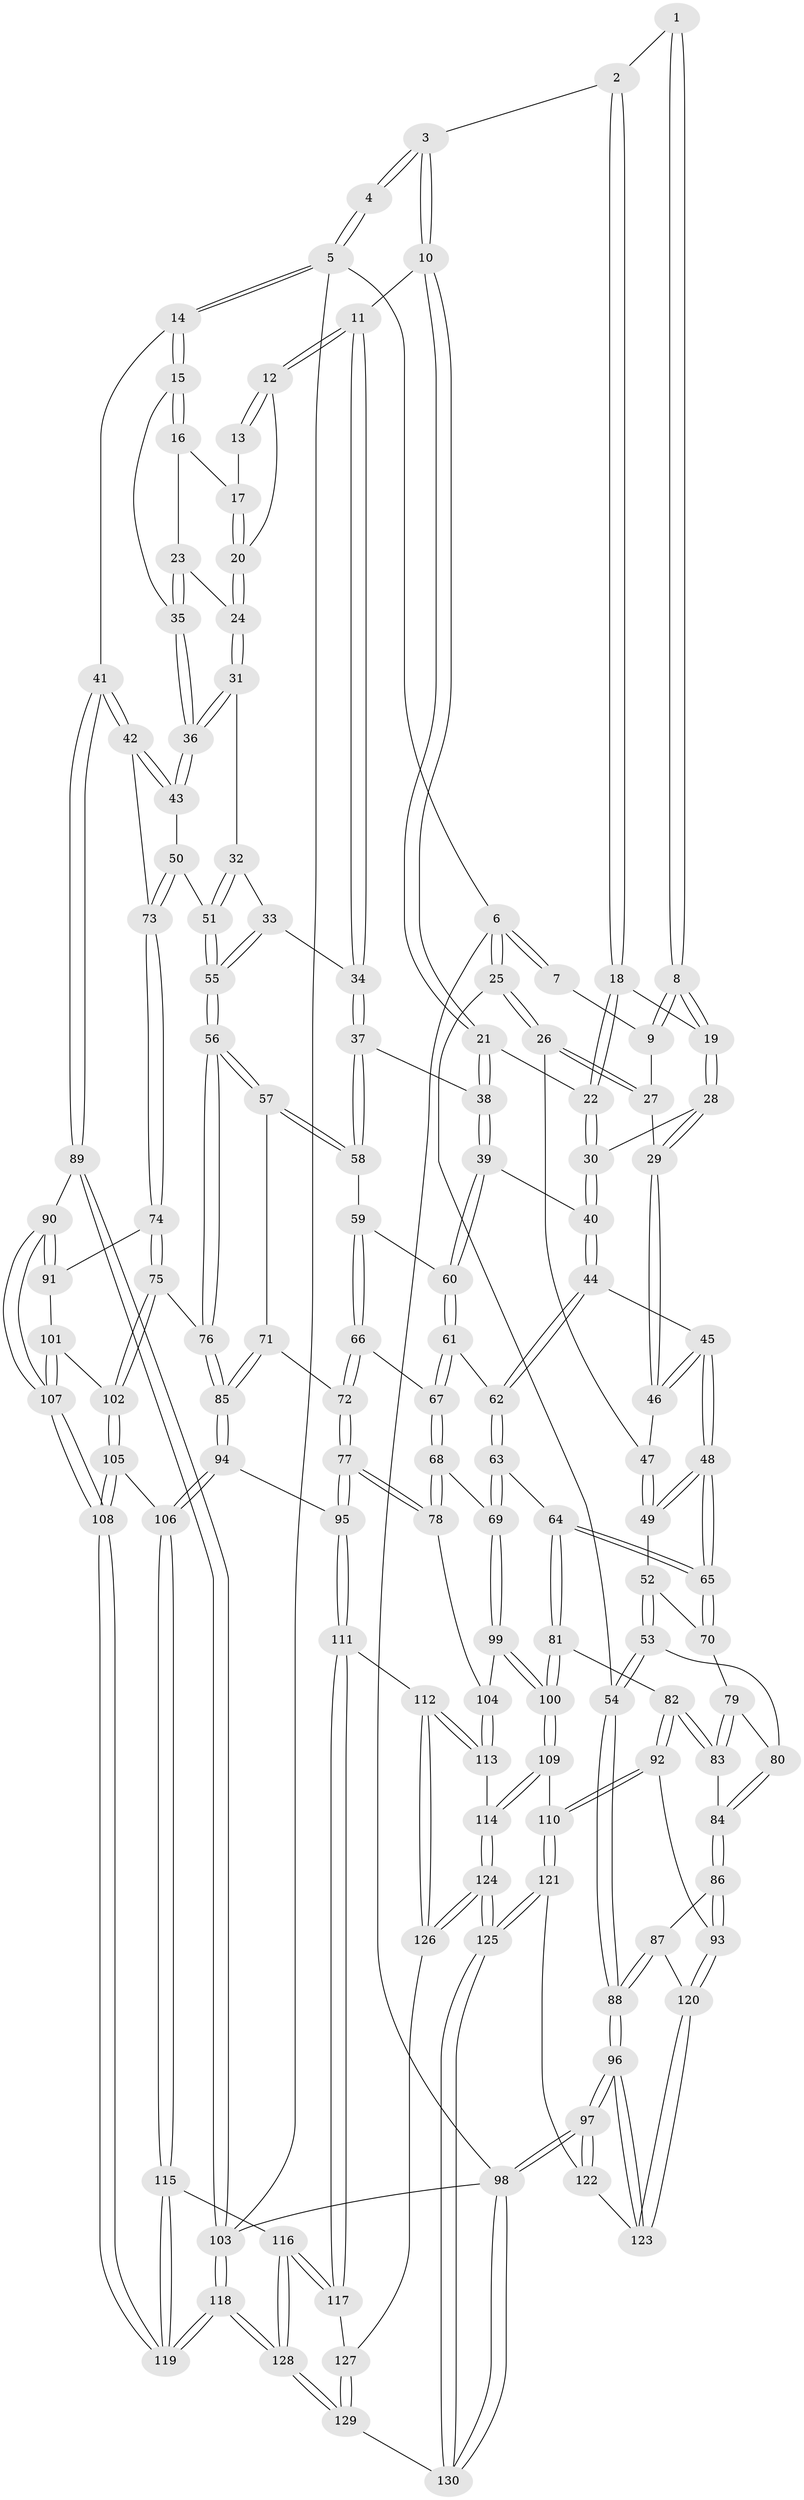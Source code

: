 // coarse degree distribution, {2: 0.019230769230769232, 4: 0.25, 3: 0.19230769230769232, 1: 0.019230769230769232, 5: 0.34615384615384615, 6: 0.09615384615384616, 8: 0.019230769230769232, 7: 0.038461538461538464, 9: 0.019230769230769232}
// Generated by graph-tools (version 1.1) at 2025/04/03/04/25 22:04:27]
// undirected, 130 vertices, 322 edges
graph export_dot {
graph [start="1"]
  node [color=gray90,style=filled];
  1 [pos="+0.23636623614904886+0"];
  2 [pos="+0.49093320499552345+0"];
  3 [pos="+0.5464339916399316+0"];
  4 [pos="+0.8683021773808377+0"];
  5 [pos="+1+0"];
  6 [pos="+0+0"];
  7 [pos="+0.23422868363157864+0"];
  8 [pos="+0.25261299061666326+0.08028907036771221"];
  9 [pos="+0.14424659303146284+0.06676653193835165"];
  10 [pos="+0.5864849261938666+0.03810761864765901"];
  11 [pos="+0.6811445872257937+0.13620224198531092"];
  12 [pos="+0.7336696508798539+0.11725572369329944"];
  13 [pos="+0.8411033567571985+0"];
  14 [pos="+1+0.11494045582009517"];
  15 [pos="+0.9774908106962742+0.1488088896529259"];
  16 [pos="+0.8752004533011261+0.08957502110825201"];
  17 [pos="+0.8468682450078681+0.003731757384902801"];
  18 [pos="+0.39294465264212824+0.020005340659896828"];
  19 [pos="+0.26806415782884013+0.09553040270919759"];
  20 [pos="+0.7963938257469148+0.13063294823363733"];
  21 [pos="+0.5174309966543496+0.15260594784481668"];
  22 [pos="+0.4030037714469523+0.11527919878247736"];
  23 [pos="+0.8377129460487407+0.14538080939281292"];
  24 [pos="+0.8160821923634273+0.14879075545879653"];
  25 [pos="+0+0.13873246373529358"];
  26 [pos="+0+0.1361449312692349"];
  27 [pos="+0.1363073692027576+0.07278453678561296"];
  28 [pos="+0.27436768058090594+0.1639283580609196"];
  29 [pos="+0.23302685326665862+0.2040492781595988"];
  30 [pos="+0.3618540961430036+0.18212154717284781"];
  31 [pos="+0.7986967469399952+0.23835442465229026"];
  32 [pos="+0.7655183752270623+0.24566065392442046"];
  33 [pos="+0.7026817112868761+0.2530197771431292"];
  34 [pos="+0.6831726376956736+0.24006752773267576"];
  35 [pos="+0.9085911632011969+0.18015805690133044"];
  36 [pos="+0.859189493832003+0.2645509771582783"];
  37 [pos="+0.5740996604251813+0.2788188346759694"];
  38 [pos="+0.5097539208536985+0.25654252431771485"];
  39 [pos="+0.46389702673566335+0.2766183378501695"];
  40 [pos="+0.4254822656069374+0.28137426151312883"];
  41 [pos="+1+0.3817538329223623"];
  42 [pos="+0.977817433119383+0.37314359783120443"];
  43 [pos="+0.9144512625197424+0.360409903278105"];
  44 [pos="+0.38119756062581023+0.32620889366749745"];
  45 [pos="+0.307075768444611+0.33850969756805066"];
  46 [pos="+0.227092585323243+0.21307934009042734"];
  47 [pos="+0.18379792294761632+0.2272733741370601"];
  48 [pos="+0.23283501202357537+0.4173096895131103"];
  49 [pos="+0.14565401434959083+0.33671582951222934"];
  50 [pos="+0.8494082756456581+0.3909204566560394"];
  51 [pos="+0.8254893828876232+0.3975761005888031"];
  52 [pos="+0+0.34835215718793255"];
  53 [pos="+0+0.347478821925376"];
  54 [pos="+0+0.31429938027197746"];
  55 [pos="+0.7421635839365527+0.4280347858824954"];
  56 [pos="+0.7291960098565621+0.4456835048884908"];
  57 [pos="+0.6654716486864656+0.44834710789406595"];
  58 [pos="+0.6013508251257578+0.4054372677280208"];
  59 [pos="+0.5694054921895879+0.41689581132980813"];
  60 [pos="+0.5042985019914873+0.4077644686107302"];
  61 [pos="+0.4716085100480025+0.4374730766384361"];
  62 [pos="+0.4069977605336618+0.41505834864438573"];
  63 [pos="+0.34748591029908266+0.5417261435576621"];
  64 [pos="+0.2757209782742125+0.5310219764416367"];
  65 [pos="+0.2306937128822097+0.44849787110151257"];
  66 [pos="+0.5332498526299264+0.4764226813150934"];
  67 [pos="+0.47890970683893636+0.4648372175816274"];
  68 [pos="+0.43635752990199766+0.5791726153362295"];
  69 [pos="+0.38789664001826435+0.5697135234591907"];
  70 [pos="+0.17860772153889712+0.46113703494785485"];
  71 [pos="+0.6557957897263241+0.4610765097595101"];
  72 [pos="+0.553783777642597+0.5465808897646646"];
  73 [pos="+0.871250906416236+0.5351933705097611"];
  74 [pos="+0.8685087082699612+0.5446079006673724"];
  75 [pos="+0.7904627485604586+0.5810661115799046"];
  76 [pos="+0.7725968465637759+0.5666692008136512"];
  77 [pos="+0.5208388455133827+0.6208229355296341"];
  78 [pos="+0.49862305822788144+0.6161147707149798"];
  79 [pos="+0.12152076512599355+0.48470391956835746"];
  80 [pos="+0.02400281715528334+0.4630227292464053"];
  81 [pos="+0.21802656392392442+0.6095819336552306"];
  82 [pos="+0.19032892160128595+0.631510898272304"];
  83 [pos="+0.11694224992959659+0.54287267414011"];
  84 [pos="+0.05468248199473147+0.5631991618374265"];
  85 [pos="+0.6323423869890289+0.6291575787877206"];
  86 [pos="+0.051197416789431544+0.5778725289359017"];
  87 [pos="+0+0.6409079445446083"];
  88 [pos="+0+0.6428308416380107"];
  89 [pos="+1+0.5098840780218324"];
  90 [pos="+1+0.5358263149918973"];
  91 [pos="+0.9922505930362432+0.5682289600405137"];
  92 [pos="+0.16379954499941551+0.670367080235436"];
  93 [pos="+0.1379363846083964+0.6820320094409255"];
  94 [pos="+0.5976790844978314+0.6564665275146737"];
  95 [pos="+0.5419071174394456+0.639947816413861"];
  96 [pos="+0+0.805690875697519"];
  97 [pos="+0+1"];
  98 [pos="+0+1"];
  99 [pos="+0.3414307125993859+0.7028196345496787"];
  100 [pos="+0.3368720037731137+0.7076955592246462"];
  101 [pos="+0.8877707133343108+0.6664900998449673"];
  102 [pos="+0.8014783496081077+0.6162515256342289"];
  103 [pos="+1+1"];
  104 [pos="+0.4261266298594052+0.7065044806660697"];
  105 [pos="+0.7542237875583226+0.7252705525982012"];
  106 [pos="+0.663543498368949+0.7508914129390589"];
  107 [pos="+0.9125455542640597+0.7248835882679385"];
  108 [pos="+0.9400841287028988+0.8843297946742035"];
  109 [pos="+0.3143921837559655+0.782088143225121"];
  110 [pos="+0.2873166672652662+0.7854759361144504"];
  111 [pos="+0.4771205076883188+0.8448195403500259"];
  112 [pos="+0.43804322206564195+0.8350903758083557"];
  113 [pos="+0.4244350382781348+0.8252184808826255"];
  114 [pos="+0.3389250803113049+0.7977311582758861"];
  115 [pos="+0.6509699517722048+0.8059634468814633"];
  116 [pos="+0.5918418529843232+0.8883107764920453"];
  117 [pos="+0.4879258424148505+0.8543411481182492"];
  118 [pos="+1+1"];
  119 [pos="+0.9703060663609335+0.9416612842483983"];
  120 [pos="+0.11877157972782543+0.7013714505032845"];
  121 [pos="+0.17810947677104122+0.9059798621939632"];
  122 [pos="+0.12406777039422585+0.8771697982140301"];
  123 [pos="+0.0850832545271669+0.8150625164160976"];
  124 [pos="+0.2971356592113565+1"];
  125 [pos="+0.2555729905257947+1"];
  126 [pos="+0.29761337554239053+1"];
  127 [pos="+0.4530989607932175+0.9422320031133296"];
  128 [pos="+0.7248933312839798+1"];
  129 [pos="+0.48481390656059314+1"];
  130 [pos="+0.26130083790203995+1"];
  1 -- 2;
  1 -- 8;
  1 -- 8;
  2 -- 3;
  2 -- 18;
  2 -- 18;
  3 -- 4;
  3 -- 4;
  3 -- 10;
  3 -- 10;
  4 -- 5;
  4 -- 5;
  5 -- 6;
  5 -- 14;
  5 -- 14;
  5 -- 103;
  6 -- 7;
  6 -- 7;
  6 -- 25;
  6 -- 25;
  6 -- 98;
  7 -- 9;
  8 -- 9;
  8 -- 9;
  8 -- 19;
  8 -- 19;
  9 -- 27;
  10 -- 11;
  10 -- 21;
  10 -- 21;
  11 -- 12;
  11 -- 12;
  11 -- 34;
  11 -- 34;
  12 -- 13;
  12 -- 13;
  12 -- 20;
  13 -- 17;
  14 -- 15;
  14 -- 15;
  14 -- 41;
  15 -- 16;
  15 -- 16;
  15 -- 35;
  16 -- 17;
  16 -- 23;
  17 -- 20;
  17 -- 20;
  18 -- 19;
  18 -- 22;
  18 -- 22;
  19 -- 28;
  19 -- 28;
  20 -- 24;
  20 -- 24;
  21 -- 22;
  21 -- 38;
  21 -- 38;
  22 -- 30;
  22 -- 30;
  23 -- 24;
  23 -- 35;
  23 -- 35;
  24 -- 31;
  24 -- 31;
  25 -- 26;
  25 -- 26;
  25 -- 54;
  26 -- 27;
  26 -- 27;
  26 -- 47;
  27 -- 29;
  28 -- 29;
  28 -- 29;
  28 -- 30;
  29 -- 46;
  29 -- 46;
  30 -- 40;
  30 -- 40;
  31 -- 32;
  31 -- 36;
  31 -- 36;
  32 -- 33;
  32 -- 51;
  32 -- 51;
  33 -- 34;
  33 -- 55;
  33 -- 55;
  34 -- 37;
  34 -- 37;
  35 -- 36;
  35 -- 36;
  36 -- 43;
  36 -- 43;
  37 -- 38;
  37 -- 58;
  37 -- 58;
  38 -- 39;
  38 -- 39;
  39 -- 40;
  39 -- 60;
  39 -- 60;
  40 -- 44;
  40 -- 44;
  41 -- 42;
  41 -- 42;
  41 -- 89;
  41 -- 89;
  42 -- 43;
  42 -- 43;
  42 -- 73;
  43 -- 50;
  44 -- 45;
  44 -- 62;
  44 -- 62;
  45 -- 46;
  45 -- 46;
  45 -- 48;
  45 -- 48;
  46 -- 47;
  47 -- 49;
  47 -- 49;
  48 -- 49;
  48 -- 49;
  48 -- 65;
  48 -- 65;
  49 -- 52;
  50 -- 51;
  50 -- 73;
  50 -- 73;
  51 -- 55;
  51 -- 55;
  52 -- 53;
  52 -- 53;
  52 -- 70;
  53 -- 54;
  53 -- 54;
  53 -- 80;
  54 -- 88;
  54 -- 88;
  55 -- 56;
  55 -- 56;
  56 -- 57;
  56 -- 57;
  56 -- 76;
  56 -- 76;
  57 -- 58;
  57 -- 58;
  57 -- 71;
  58 -- 59;
  59 -- 60;
  59 -- 66;
  59 -- 66;
  60 -- 61;
  60 -- 61;
  61 -- 62;
  61 -- 67;
  61 -- 67;
  62 -- 63;
  62 -- 63;
  63 -- 64;
  63 -- 69;
  63 -- 69;
  64 -- 65;
  64 -- 65;
  64 -- 81;
  64 -- 81;
  65 -- 70;
  65 -- 70;
  66 -- 67;
  66 -- 72;
  66 -- 72;
  67 -- 68;
  67 -- 68;
  68 -- 69;
  68 -- 78;
  68 -- 78;
  69 -- 99;
  69 -- 99;
  70 -- 79;
  71 -- 72;
  71 -- 85;
  71 -- 85;
  72 -- 77;
  72 -- 77;
  73 -- 74;
  73 -- 74;
  74 -- 75;
  74 -- 75;
  74 -- 91;
  75 -- 76;
  75 -- 102;
  75 -- 102;
  76 -- 85;
  76 -- 85;
  77 -- 78;
  77 -- 78;
  77 -- 95;
  77 -- 95;
  78 -- 104;
  79 -- 80;
  79 -- 83;
  79 -- 83;
  80 -- 84;
  80 -- 84;
  81 -- 82;
  81 -- 100;
  81 -- 100;
  82 -- 83;
  82 -- 83;
  82 -- 92;
  82 -- 92;
  83 -- 84;
  84 -- 86;
  84 -- 86;
  85 -- 94;
  85 -- 94;
  86 -- 87;
  86 -- 93;
  86 -- 93;
  87 -- 88;
  87 -- 88;
  87 -- 120;
  88 -- 96;
  88 -- 96;
  89 -- 90;
  89 -- 103;
  89 -- 103;
  90 -- 91;
  90 -- 91;
  90 -- 107;
  90 -- 107;
  91 -- 101;
  92 -- 93;
  92 -- 110;
  92 -- 110;
  93 -- 120;
  93 -- 120;
  94 -- 95;
  94 -- 106;
  94 -- 106;
  95 -- 111;
  95 -- 111;
  96 -- 97;
  96 -- 97;
  96 -- 123;
  96 -- 123;
  97 -- 98;
  97 -- 98;
  97 -- 122;
  97 -- 122;
  98 -- 130;
  98 -- 130;
  98 -- 103;
  99 -- 100;
  99 -- 100;
  99 -- 104;
  100 -- 109;
  100 -- 109;
  101 -- 102;
  101 -- 107;
  101 -- 107;
  102 -- 105;
  102 -- 105;
  103 -- 118;
  103 -- 118;
  104 -- 113;
  104 -- 113;
  105 -- 106;
  105 -- 108;
  105 -- 108;
  106 -- 115;
  106 -- 115;
  107 -- 108;
  107 -- 108;
  108 -- 119;
  108 -- 119;
  109 -- 110;
  109 -- 114;
  109 -- 114;
  110 -- 121;
  110 -- 121;
  111 -- 112;
  111 -- 117;
  111 -- 117;
  112 -- 113;
  112 -- 113;
  112 -- 126;
  112 -- 126;
  113 -- 114;
  114 -- 124;
  114 -- 124;
  115 -- 116;
  115 -- 119;
  115 -- 119;
  116 -- 117;
  116 -- 117;
  116 -- 128;
  116 -- 128;
  117 -- 127;
  118 -- 119;
  118 -- 119;
  118 -- 128;
  118 -- 128;
  120 -- 123;
  120 -- 123;
  121 -- 122;
  121 -- 125;
  121 -- 125;
  122 -- 123;
  124 -- 125;
  124 -- 125;
  124 -- 126;
  124 -- 126;
  125 -- 130;
  125 -- 130;
  126 -- 127;
  127 -- 129;
  127 -- 129;
  128 -- 129;
  128 -- 129;
  129 -- 130;
}
